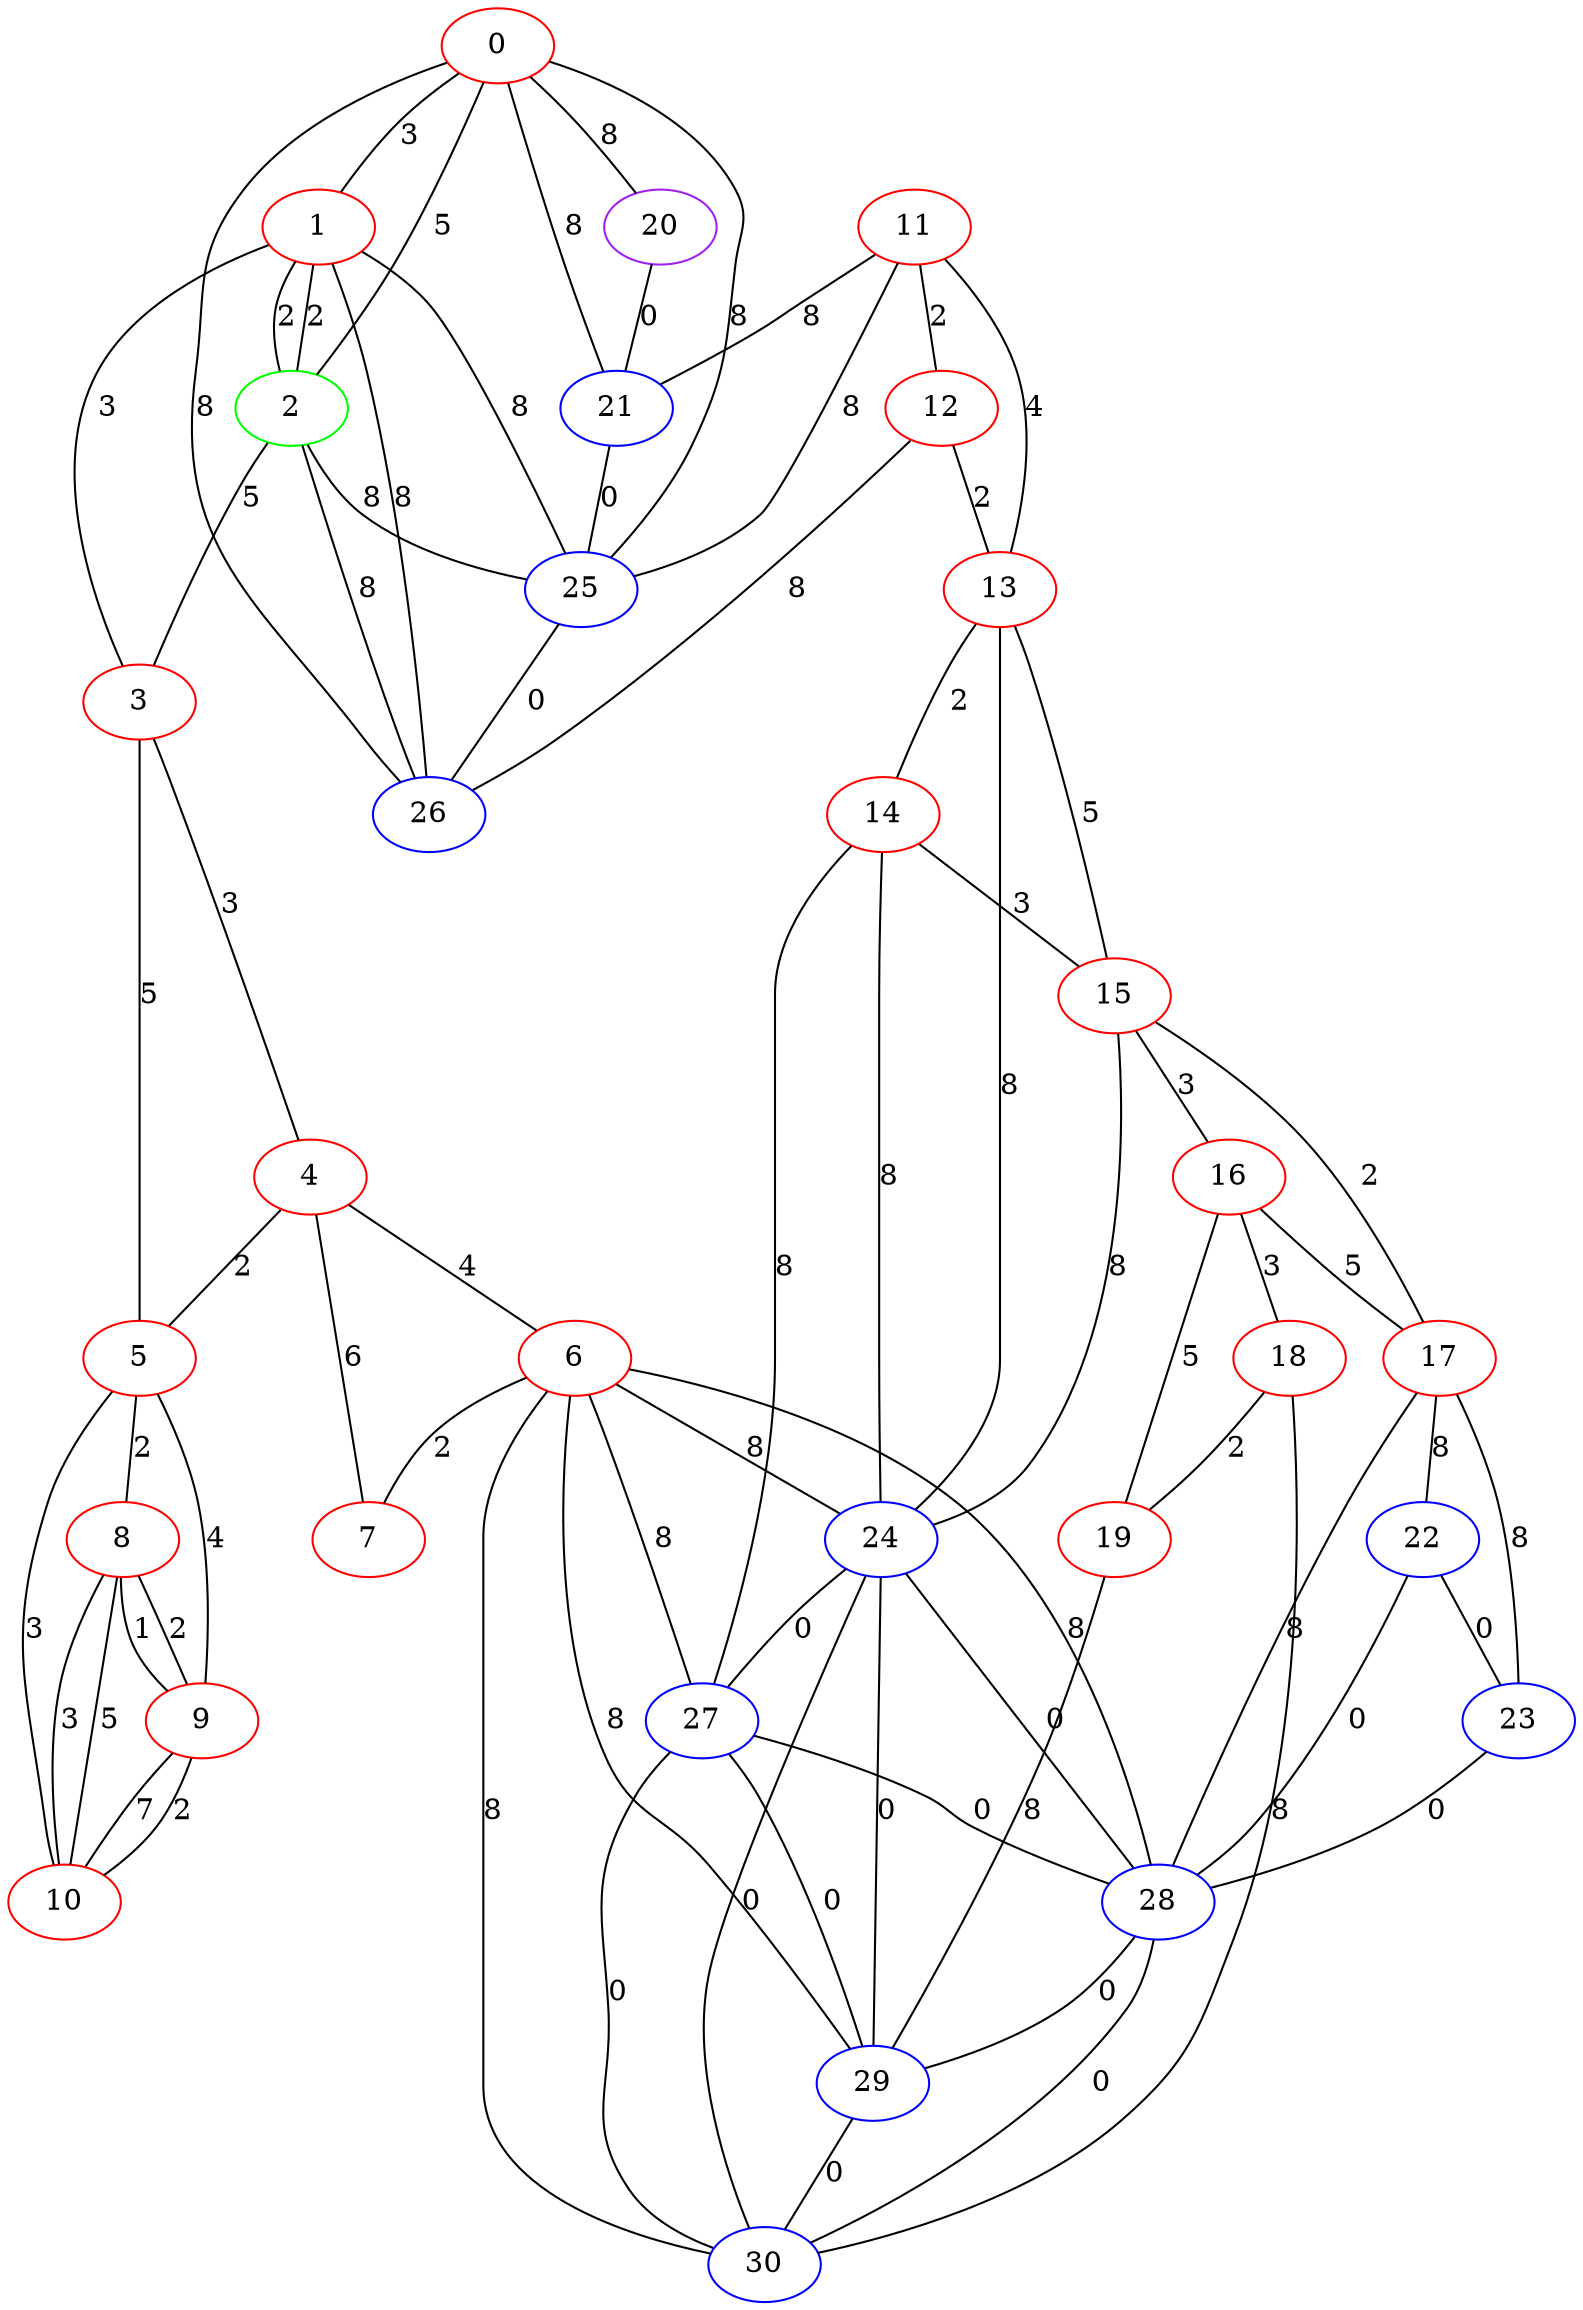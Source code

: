 graph "" {
0 [color=red, weight=1];
1 [color=red, weight=1];
2 [color=green, weight=2];
3 [color=red, weight=1];
4 [color=red, weight=1];
5 [color=red, weight=1];
6 [color=red, weight=1];
7 [color=red, weight=1];
8 [color=red, weight=1];
9 [color=red, weight=1];
10 [color=red, weight=1];
11 [color=red, weight=1];
12 [color=red, weight=1];
13 [color=red, weight=1];
14 [color=red, weight=1];
15 [color=red, weight=1];
16 [color=red, weight=1];
17 [color=red, weight=1];
18 [color=red, weight=1];
19 [color=red, weight=1];
20 [color=purple, weight=4];
21 [color=blue, weight=3];
22 [color=blue, weight=3];
23 [color=blue, weight=3];
24 [color=blue, weight=3];
25 [color=blue, weight=3];
26 [color=blue, weight=3];
27 [color=blue, weight=3];
28 [color=blue, weight=3];
29 [color=blue, weight=3];
30 [color=blue, weight=3];
0 -- 1  [key=0, label=3];
0 -- 2  [key=0, label=5];
0 -- 20  [key=0, label=8];
0 -- 21  [key=0, label=8];
0 -- 25  [key=0, label=8];
0 -- 26  [key=0, label=8];
1 -- 25  [key=0, label=8];
1 -- 2  [key=0, label=2];
1 -- 2  [key=1, label=2];
1 -- 3  [key=0, label=3];
1 -- 26  [key=0, label=8];
2 -- 26  [key=0, label=8];
2 -- 3  [key=0, label=5];
2 -- 25  [key=0, label=8];
3 -- 4  [key=0, label=3];
3 -- 5  [key=0, label=5];
4 -- 5  [key=0, label=2];
4 -- 6  [key=0, label=4];
4 -- 7  [key=0, label=6];
5 -- 8  [key=0, label=2];
5 -- 9  [key=0, label=4];
5 -- 10  [key=0, label=3];
6 -- 7  [key=0, label=2];
6 -- 24  [key=0, label=8];
6 -- 27  [key=0, label=8];
6 -- 28  [key=0, label=8];
6 -- 29  [key=0, label=8];
6 -- 30  [key=0, label=8];
8 -- 9  [key=0, label=2];
8 -- 9  [key=1, label=1];
8 -- 10  [key=0, label=5];
8 -- 10  [key=1, label=3];
9 -- 10  [key=0, label=7];
9 -- 10  [key=1, label=2];
11 -- 25  [key=0, label=8];
11 -- 12  [key=0, label=2];
11 -- 13  [key=0, label=4];
11 -- 21  [key=0, label=8];
12 -- 26  [key=0, label=8];
12 -- 13  [key=0, label=2];
13 -- 24  [key=0, label=8];
13 -- 14  [key=0, label=2];
13 -- 15  [key=0, label=5];
14 -- 24  [key=0, label=8];
14 -- 27  [key=0, label=8];
14 -- 15  [key=0, label=3];
15 -- 16  [key=0, label=3];
15 -- 17  [key=0, label=2];
15 -- 24  [key=0, label=8];
16 -- 17  [key=0, label=5];
16 -- 18  [key=0, label=3];
16 -- 19  [key=0, label=5];
17 -- 23  [key=0, label=8];
17 -- 28  [key=0, label=8];
17 -- 22  [key=0, label=8];
18 -- 19  [key=0, label=2];
18 -- 30  [key=0, label=8];
19 -- 29  [key=0, label=8];
20 -- 21  [key=0, label=0];
21 -- 25  [key=0, label=0];
22 -- 28  [key=0, label=0];
22 -- 23  [key=0, label=0];
23 -- 28  [key=0, label=0];
24 -- 27  [key=0, label=0];
24 -- 28  [key=0, label=0];
24 -- 29  [key=0, label=0];
24 -- 30  [key=0, label=0];
25 -- 26  [key=0, label=0];
27 -- 28  [key=0, label=0];
27 -- 29  [key=0, label=0];
27 -- 30  [key=0, label=0];
28 -- 29  [key=0, label=0];
28 -- 30  [key=0, label=0];
29 -- 30  [key=0, label=0];
}
